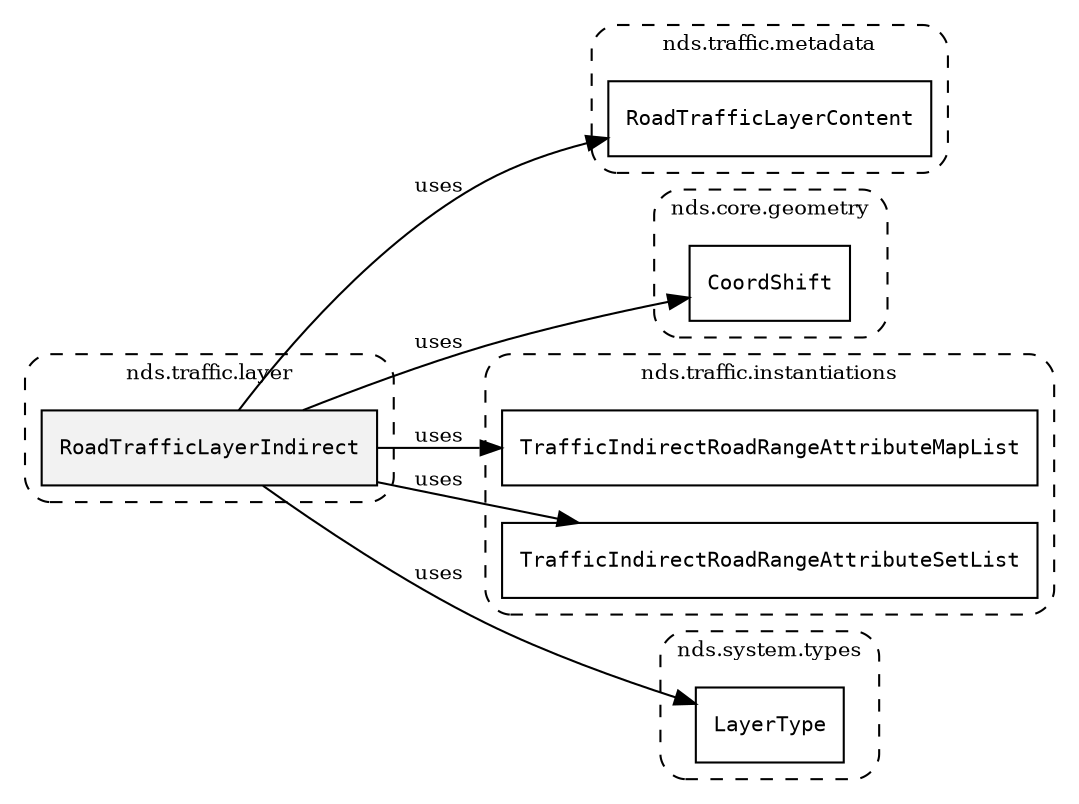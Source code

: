 /**
 * This dot file creates symbol collaboration diagram for RoadTrafficLayerIndirect.
 */
digraph ZSERIO
{
    node [shape=box, fontsize=10];
    rankdir="LR";
    fontsize=10;
    tooltip="RoadTrafficLayerIndirect collaboration diagram";

    subgraph "cluster_nds.traffic.layer"
    {
        style="dashed, rounded";
        label="nds.traffic.layer";
        tooltip="Package nds.traffic.layer";
        href="../../../content/packages/nds.traffic.layer.html#Package-nds-traffic-layer";
        target="_parent";

        "RoadTrafficLayerIndirect" [style="filled", fillcolor="#0000000D", target="_parent", label=<<font face="monospace"><table align="center" border="0" cellspacing="0" cellpadding="0"><tr><td href="../../../content/packages/nds.traffic.layer.html#Structure-RoadTrafficLayerIndirect" title="Structure defined in nds.traffic.layer">RoadTrafficLayerIndirect</td></tr></table></font>>];
    }

    subgraph "cluster_nds.traffic.metadata"
    {
        style="dashed, rounded";
        label="nds.traffic.metadata";
        tooltip="Package nds.traffic.metadata";
        href="../../../content/packages/nds.traffic.metadata.html#Package-nds-traffic-metadata";
        target="_parent";

        "RoadTrafficLayerContent" [target="_parent", label=<<font face="monospace"><table align="center" border="0" cellspacing="0" cellpadding="0"><tr><td href="../../../content/packages/nds.traffic.metadata.html#Bitmask-RoadTrafficLayerContent" title="Bitmask defined in nds.traffic.metadata">RoadTrafficLayerContent</td></tr></table></font>>];
    }

    subgraph "cluster_nds.core.geometry"
    {
        style="dashed, rounded";
        label="nds.core.geometry";
        tooltip="Package nds.core.geometry";
        href="../../../content/packages/nds.core.geometry.html#Package-nds-core-geometry";
        target="_parent";

        "CoordShift" [target="_parent", label=<<font face="monospace"><table align="center" border="0" cellspacing="0" cellpadding="0"><tr><td href="../../../content/packages/nds.core.geometry.html#Subtype-CoordShift" title="Subtype defined in nds.core.geometry">CoordShift</td></tr></table></font>>];
    }

    subgraph "cluster_nds.traffic.instantiations"
    {
        style="dashed, rounded";
        label="nds.traffic.instantiations";
        tooltip="Package nds.traffic.instantiations";
        href="../../../content/packages/nds.traffic.instantiations.html#Package-nds-traffic-instantiations";
        target="_parent";

        "TrafficIndirectRoadRangeAttributeMapList" [target="_parent", label=<<font face="monospace"><table align="center" border="0" cellspacing="0" cellpadding="0"><tr><td href="../../../content/packages/nds.traffic.instantiations.html#InstantiateType-TrafficIndirectRoadRangeAttributeMapList" title="InstantiateType defined in nds.traffic.instantiations">TrafficIndirectRoadRangeAttributeMapList</td></tr></table></font>>];
        "TrafficIndirectRoadRangeAttributeSetList" [target="_parent", label=<<font face="monospace"><table align="center" border="0" cellspacing="0" cellpadding="0"><tr><td href="../../../content/packages/nds.traffic.instantiations.html#InstantiateType-TrafficIndirectRoadRangeAttributeSetList" title="InstantiateType defined in nds.traffic.instantiations">TrafficIndirectRoadRangeAttributeSetList</td></tr></table></font>>];
    }

    subgraph "cluster_nds.system.types"
    {
        style="dashed, rounded";
        label="nds.system.types";
        tooltip="Package nds.system.types";
        href="../../../content/packages/nds.system.types.html#Package-nds-system-types";
        target="_parent";

        "LayerType" [target="_parent", label=<<font face="monospace"><table align="center" border="0" cellspacing="0" cellpadding="0"><tr><td href="../../../content/packages/nds.system.types.html#Enum-LayerType" title="Enum defined in nds.system.types">LayerType</td></tr></table></font>>];
    }

    "RoadTrafficLayerIndirect" -> "RoadTrafficLayerContent" [label="uses", fontsize=10];
    "RoadTrafficLayerIndirect" -> "CoordShift" [label="uses", fontsize=10];
    "RoadTrafficLayerIndirect" -> "TrafficIndirectRoadRangeAttributeMapList" [label="uses", fontsize=10];
    "RoadTrafficLayerIndirect" -> "TrafficIndirectRoadRangeAttributeSetList" [label="uses", fontsize=10];
    "RoadTrafficLayerIndirect" -> "LayerType" [label="uses", fontsize=10];
}
